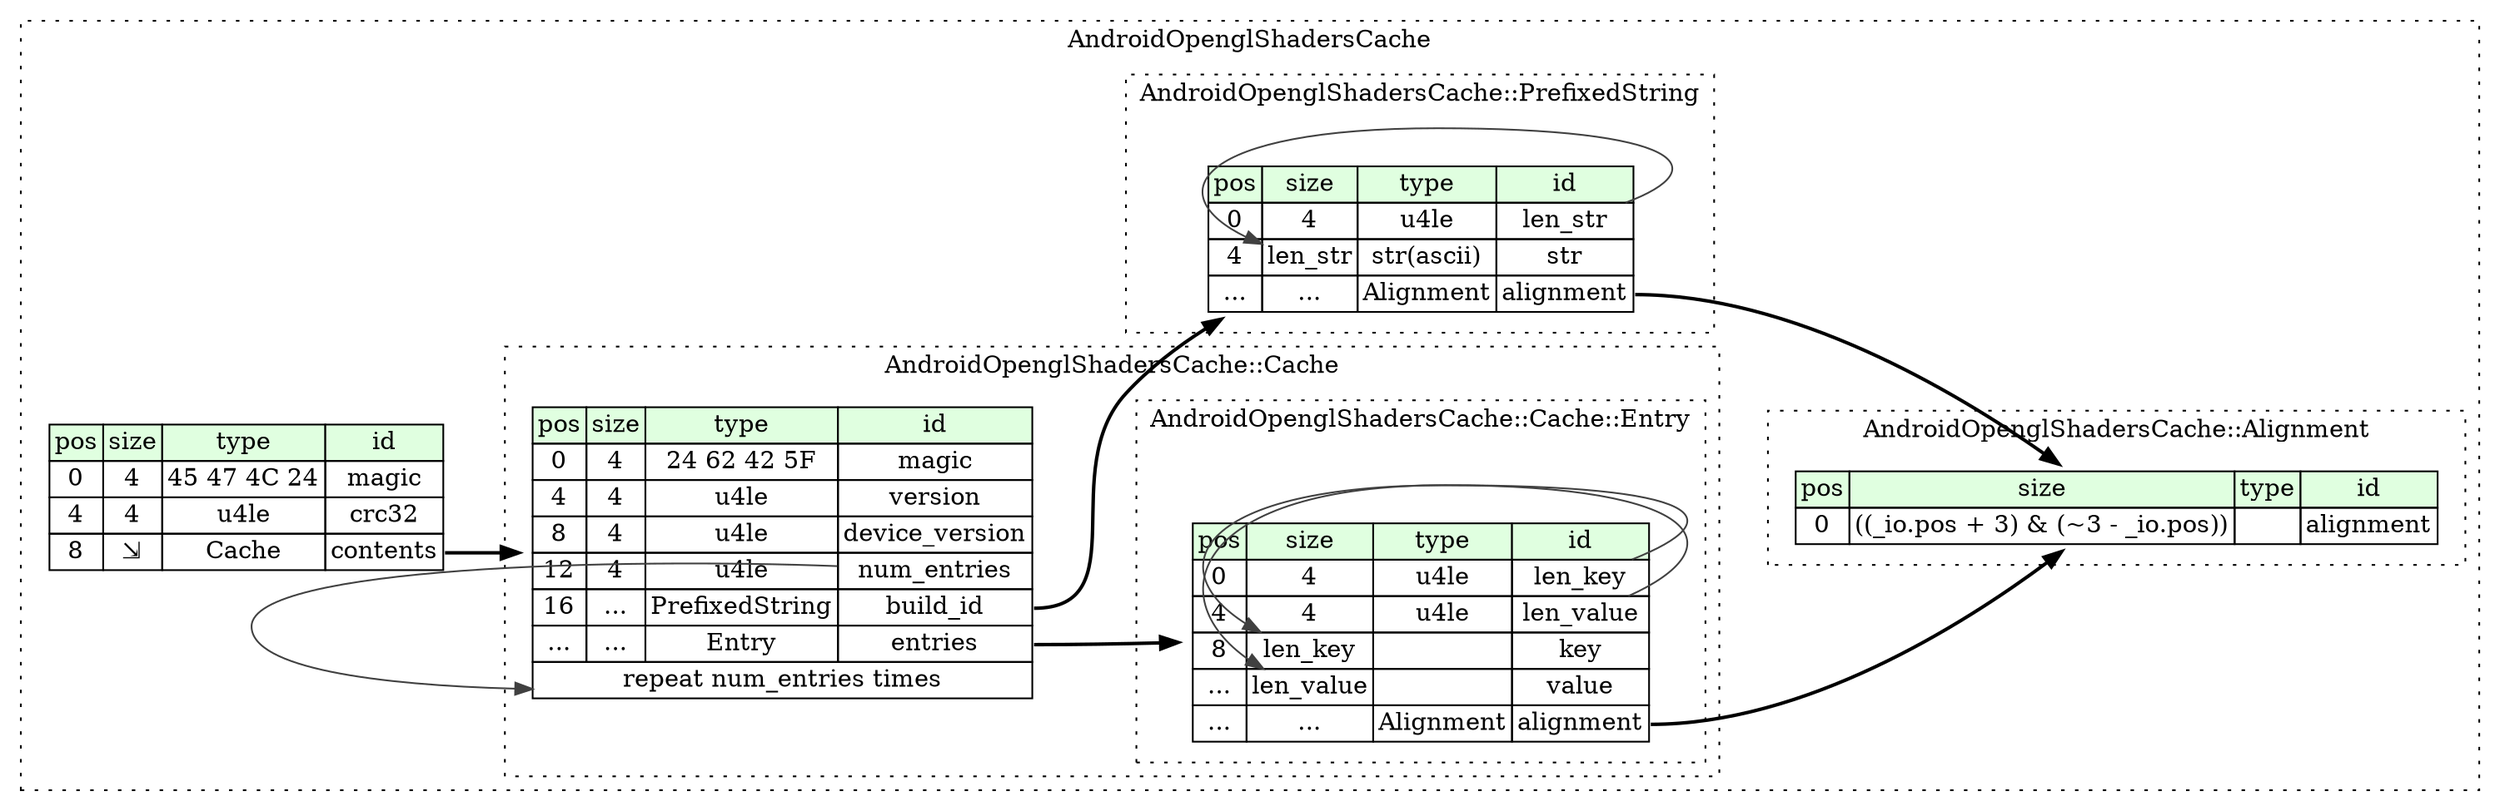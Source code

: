 digraph {
	rankdir=LR;
	node [shape=plaintext];
	subgraph cluster__android_opengl_shaders_cache {
		label="AndroidOpenglShadersCache";
		graph[style=dotted];

		android_opengl_shaders_cache__seq [label=<<TABLE BORDER="0" CELLBORDER="1" CELLSPACING="0">
			<TR><TD BGCOLOR="#E0FFE0">pos</TD><TD BGCOLOR="#E0FFE0">size</TD><TD BGCOLOR="#E0FFE0">type</TD><TD BGCOLOR="#E0FFE0">id</TD></TR>
			<TR><TD PORT="magic_pos">0</TD><TD PORT="magic_size">4</TD><TD>45 47 4C 24</TD><TD PORT="magic_type">magic</TD></TR>
			<TR><TD PORT="crc32_pos">4</TD><TD PORT="crc32_size">4</TD><TD>u4le</TD><TD PORT="crc32_type">crc32</TD></TR>
			<TR><TD PORT="contents_pos">8</TD><TD PORT="contents_size">⇲</TD><TD>Cache</TD><TD PORT="contents_type">contents</TD></TR>
		</TABLE>>];
		subgraph cluster__alignment {
			label="AndroidOpenglShadersCache::Alignment";
			graph[style=dotted];

			alignment__seq [label=<<TABLE BORDER="0" CELLBORDER="1" CELLSPACING="0">
				<TR><TD BGCOLOR="#E0FFE0">pos</TD><TD BGCOLOR="#E0FFE0">size</TD><TD BGCOLOR="#E0FFE0">type</TD><TD BGCOLOR="#E0FFE0">id</TD></TR>
				<TR><TD PORT="alignment_pos">0</TD><TD PORT="alignment_size">((_io.pos + 3) &amp; (~3 - _io.pos))</TD><TD></TD><TD PORT="alignment_type">alignment</TD></TR>
			</TABLE>>];
		}
		subgraph cluster__prefixed_string {
			label="AndroidOpenglShadersCache::PrefixedString";
			graph[style=dotted];

			prefixed_string__seq [label=<<TABLE BORDER="0" CELLBORDER="1" CELLSPACING="0">
				<TR><TD BGCOLOR="#E0FFE0">pos</TD><TD BGCOLOR="#E0FFE0">size</TD><TD BGCOLOR="#E0FFE0">type</TD><TD BGCOLOR="#E0FFE0">id</TD></TR>
				<TR><TD PORT="len_str_pos">0</TD><TD PORT="len_str_size">4</TD><TD>u4le</TD><TD PORT="len_str_type">len_str</TD></TR>
				<TR><TD PORT="str_pos">4</TD><TD PORT="str_size">len_str</TD><TD>str(ascii)</TD><TD PORT="str_type">str</TD></TR>
				<TR><TD PORT="alignment_pos">...</TD><TD PORT="alignment_size">...</TD><TD>Alignment</TD><TD PORT="alignment_type">alignment</TD></TR>
			</TABLE>>];
		}
		subgraph cluster__cache {
			label="AndroidOpenglShadersCache::Cache";
			graph[style=dotted];

			cache__seq [label=<<TABLE BORDER="0" CELLBORDER="1" CELLSPACING="0">
				<TR><TD BGCOLOR="#E0FFE0">pos</TD><TD BGCOLOR="#E0FFE0">size</TD><TD BGCOLOR="#E0FFE0">type</TD><TD BGCOLOR="#E0FFE0">id</TD></TR>
				<TR><TD PORT="magic_pos">0</TD><TD PORT="magic_size">4</TD><TD>24 62 42 5F</TD><TD PORT="magic_type">magic</TD></TR>
				<TR><TD PORT="version_pos">4</TD><TD PORT="version_size">4</TD><TD>u4le</TD><TD PORT="version_type">version</TD></TR>
				<TR><TD PORT="device_version_pos">8</TD><TD PORT="device_version_size">4</TD><TD>u4le</TD><TD PORT="device_version_type">device_version</TD></TR>
				<TR><TD PORT="num_entries_pos">12</TD><TD PORT="num_entries_size">4</TD><TD>u4le</TD><TD PORT="num_entries_type">num_entries</TD></TR>
				<TR><TD PORT="build_id_pos">16</TD><TD PORT="build_id_size">...</TD><TD>PrefixedString</TD><TD PORT="build_id_type">build_id</TD></TR>
				<TR><TD PORT="entries_pos">...</TD><TD PORT="entries_size">...</TD><TD>Entry</TD><TD PORT="entries_type">entries</TD></TR>
				<TR><TD COLSPAN="4" PORT="entries__repeat">repeat num_entries times</TD></TR>
			</TABLE>>];
			subgraph cluster__entry {
				label="AndroidOpenglShadersCache::Cache::Entry";
				graph[style=dotted];

				entry__seq [label=<<TABLE BORDER="0" CELLBORDER="1" CELLSPACING="0">
					<TR><TD BGCOLOR="#E0FFE0">pos</TD><TD BGCOLOR="#E0FFE0">size</TD><TD BGCOLOR="#E0FFE0">type</TD><TD BGCOLOR="#E0FFE0">id</TD></TR>
					<TR><TD PORT="len_key_pos">0</TD><TD PORT="len_key_size">4</TD><TD>u4le</TD><TD PORT="len_key_type">len_key</TD></TR>
					<TR><TD PORT="len_value_pos">4</TD><TD PORT="len_value_size">4</TD><TD>u4le</TD><TD PORT="len_value_type">len_value</TD></TR>
					<TR><TD PORT="key_pos">8</TD><TD PORT="key_size">len_key</TD><TD></TD><TD PORT="key_type">key</TD></TR>
					<TR><TD PORT="value_pos">...</TD><TD PORT="value_size">len_value</TD><TD></TD><TD PORT="value_type">value</TD></TR>
					<TR><TD PORT="alignment_pos">...</TD><TD PORT="alignment_size">...</TD><TD>Alignment</TD><TD PORT="alignment_type">alignment</TD></TR>
				</TABLE>>];
			}
		}
	}
	android_opengl_shaders_cache__seq:contents_type -> cache__seq [style=bold];
	prefixed_string__seq:len_str_type -> prefixed_string__seq:str_size [color="#404040"];
	prefixed_string__seq:alignment_type -> alignment__seq [style=bold];
	cache__seq:build_id_type -> prefixed_string__seq [style=bold];
	cache__seq:entries_type -> entry__seq [style=bold];
	cache__seq:num_entries_type -> cache__seq:entries__repeat [color="#404040"];
	entry__seq:len_key_type -> entry__seq:key_size [color="#404040"];
	entry__seq:len_value_type -> entry__seq:value_size [color="#404040"];
	entry__seq:alignment_type -> alignment__seq [style=bold];
}
